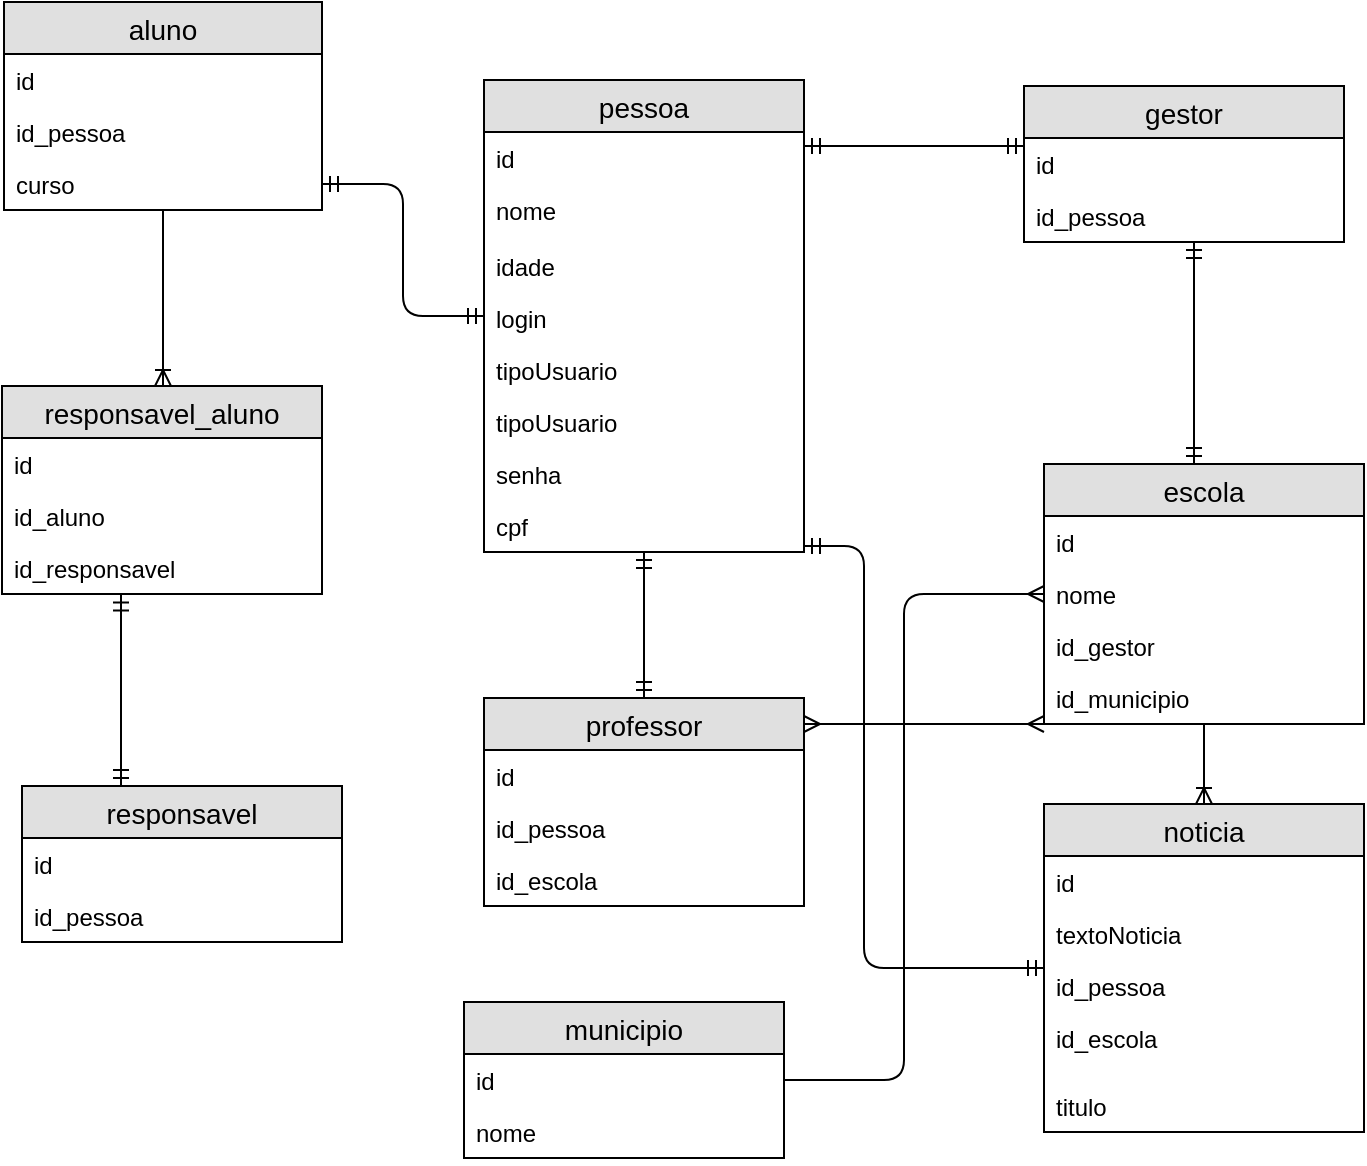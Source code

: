<mxfile version="10.7.5" type="github"><diagram id="BJjQL9QuDtMuhnQ_gJbK" name="Page-1"><mxGraphModel dx="1214" dy="587" grid="1" gridSize="10" guides="1" tooltips="1" connect="1" arrows="1" fold="1" page="1" pageScale="1" pageWidth="827" pageHeight="1169" math="0" shadow="0"><root><mxCell id="0"/><mxCell id="1" parent="0"/><mxCell id="4_5FNAx1ASMwFB8nzS7G-1" value="gestor" style="swimlane;fontStyle=0;childLayout=stackLayout;horizontal=1;startSize=26;fillColor=#e0e0e0;horizontalStack=0;resizeParent=1;resizeParentMax=0;resizeLast=0;collapsible=1;marginBottom=0;swimlaneFillColor=#ffffff;align=center;fontSize=14;" parent="1" vertex="1"><mxGeometry x="550" y="70" width="160" height="78" as="geometry"/></mxCell><mxCell id="4_5FNAx1ASMwFB8nzS7G-2" value="id" style="text;strokeColor=none;fillColor=none;spacingLeft=4;spacingRight=4;overflow=hidden;rotatable=0;points=[[0,0.5],[1,0.5]];portConstraint=eastwest;fontSize=12;" parent="4_5FNAx1ASMwFB8nzS7G-1" vertex="1"><mxGeometry y="26" width="160" height="26" as="geometry"/></mxCell><mxCell id="4_5FNAx1ASMwFB8nzS7G-3" value="id_pessoa" style="text;strokeColor=none;fillColor=none;spacingLeft=4;spacingRight=4;overflow=hidden;rotatable=0;points=[[0,0.5],[1,0.5]];portConstraint=eastwest;fontSize=12;" parent="4_5FNAx1ASMwFB8nzS7G-1" vertex="1"><mxGeometry y="52" width="160" height="26" as="geometry"/></mxCell><mxCell id="4_5FNAx1ASMwFB8nzS7G-5" value="escola" style="swimlane;fontStyle=0;childLayout=stackLayout;horizontal=1;startSize=26;fillColor=#e0e0e0;horizontalStack=0;resizeParent=1;resizeParentMax=0;resizeLast=0;collapsible=1;marginBottom=0;swimlaneFillColor=#ffffff;align=center;fontSize=14;" parent="1" vertex="1"><mxGeometry x="560" y="259" width="160" height="130" as="geometry"/></mxCell><mxCell id="4_5FNAx1ASMwFB8nzS7G-6" value="id" style="text;strokeColor=none;fillColor=none;spacingLeft=4;spacingRight=4;overflow=hidden;rotatable=0;points=[[0,0.5],[1,0.5]];portConstraint=eastwest;fontSize=12;" parent="4_5FNAx1ASMwFB8nzS7G-5" vertex="1"><mxGeometry y="26" width="160" height="26" as="geometry"/></mxCell><mxCell id="4_5FNAx1ASMwFB8nzS7G-7" value="nome" style="text;strokeColor=none;fillColor=none;spacingLeft=4;spacingRight=4;overflow=hidden;rotatable=0;points=[[0,0.5],[1,0.5]];portConstraint=eastwest;fontSize=12;" parent="4_5FNAx1ASMwFB8nzS7G-5" vertex="1"><mxGeometry y="52" width="160" height="26" as="geometry"/></mxCell><mxCell id="4_5FNAx1ASMwFB8nzS7G-47" value="id_gestor" style="text;strokeColor=none;fillColor=none;spacingLeft=4;spacingRight=4;overflow=hidden;rotatable=0;points=[[0,0.5],[1,0.5]];portConstraint=eastwest;fontSize=12;" parent="4_5FNAx1ASMwFB8nzS7G-5" vertex="1"><mxGeometry y="78" width="160" height="26" as="geometry"/></mxCell><mxCell id="4_5FNAx1ASMwFB8nzS7G-8" value="id_municipio" style="text;strokeColor=none;fillColor=none;spacingLeft=4;spacingRight=4;overflow=hidden;rotatable=0;points=[[0,0.5],[1,0.5]];portConstraint=eastwest;fontSize=12;" parent="4_5FNAx1ASMwFB8nzS7G-5" vertex="1"><mxGeometry y="104" width="160" height="26" as="geometry"/></mxCell><mxCell id="4_5FNAx1ASMwFB8nzS7G-9" value="aluno" style="swimlane;fontStyle=0;childLayout=stackLayout;horizontal=1;startSize=26;fillColor=#e0e0e0;horizontalStack=0;resizeParent=1;resizeParentMax=0;resizeLast=0;collapsible=1;marginBottom=0;swimlaneFillColor=#ffffff;align=center;fontSize=14;" parent="1" vertex="1"><mxGeometry x="40" y="28" width="159" height="104" as="geometry"><mxRectangle x="220" y="20" width="70" height="26" as="alternateBounds"/></mxGeometry></mxCell><mxCell id="4_5FNAx1ASMwFB8nzS7G-10" value="id" style="text;strokeColor=none;fillColor=none;spacingLeft=4;spacingRight=4;overflow=hidden;rotatable=0;points=[[0,0.5],[1,0.5]];portConstraint=eastwest;fontSize=12;" parent="4_5FNAx1ASMwFB8nzS7G-9" vertex="1"><mxGeometry y="26" width="159" height="26" as="geometry"/></mxCell><mxCell id="3_gmCdzSAKtn6K1j5WU8-15" value="id_pessoa" style="text;strokeColor=none;fillColor=none;spacingLeft=4;spacingRight=4;overflow=hidden;rotatable=0;points=[[0,0.5],[1,0.5]];portConstraint=eastwest;fontSize=12;" vertex="1" parent="4_5FNAx1ASMwFB8nzS7G-9"><mxGeometry y="52" width="159" height="26" as="geometry"/></mxCell><mxCell id="4_5FNAx1ASMwFB8nzS7G-33" value="curso" style="text;strokeColor=none;fillColor=none;spacingLeft=4;spacingRight=4;overflow=hidden;rotatable=0;points=[[0,0.5],[1,0.5]];portConstraint=eastwest;fontSize=12;" parent="4_5FNAx1ASMwFB8nzS7G-9" vertex="1"><mxGeometry y="78" width="159" height="26" as="geometry"/></mxCell><mxCell id="4_5FNAx1ASMwFB8nzS7G-13" value="responsavel" style="swimlane;fontStyle=0;childLayout=stackLayout;horizontal=1;startSize=26;fillColor=#e0e0e0;horizontalStack=0;resizeParent=1;resizeParentMax=0;resizeLast=0;collapsible=1;marginBottom=0;swimlaneFillColor=#ffffff;align=center;fontSize=14;" parent="1" vertex="1"><mxGeometry x="49" y="420" width="160" height="78" as="geometry"/></mxCell><mxCell id="4_5FNAx1ASMwFB8nzS7G-14" value="id" style="text;strokeColor=none;fillColor=none;spacingLeft=4;spacingRight=4;overflow=hidden;rotatable=0;points=[[0,0.5],[1,0.5]];portConstraint=eastwest;fontSize=12;" parent="4_5FNAx1ASMwFB8nzS7G-13" vertex="1"><mxGeometry y="26" width="160" height="26" as="geometry"/></mxCell><mxCell id="3_gmCdzSAKtn6K1j5WU8-4" value="id_pessoa" style="text;strokeColor=none;fillColor=none;spacingLeft=4;spacingRight=4;overflow=hidden;rotatable=0;points=[[0,0.5],[1,0.5]];portConstraint=eastwest;fontSize=12;" vertex="1" parent="4_5FNAx1ASMwFB8nzS7G-13"><mxGeometry y="52" width="160" height="26" as="geometry"/></mxCell><mxCell id="4_5FNAx1ASMwFB8nzS7G-17" value="professor" style="swimlane;fontStyle=0;childLayout=stackLayout;horizontal=1;startSize=26;fillColor=#e0e0e0;horizontalStack=0;resizeParent=1;resizeParentMax=0;resizeLast=0;collapsible=1;marginBottom=0;swimlaneFillColor=#ffffff;align=center;fontSize=14;" parent="1" vertex="1"><mxGeometry x="280" y="376" width="160" height="104" as="geometry"/></mxCell><mxCell id="4_5FNAx1ASMwFB8nzS7G-18" value="id" style="text;strokeColor=none;fillColor=none;spacingLeft=4;spacingRight=4;overflow=hidden;rotatable=0;points=[[0,0.5],[1,0.5]];portConstraint=eastwest;fontSize=12;" parent="4_5FNAx1ASMwFB8nzS7G-17" vertex="1"><mxGeometry y="26" width="160" height="26" as="geometry"/></mxCell><mxCell id="3_gmCdzSAKtn6K1j5WU8-17" value="id_pessoa" style="text;strokeColor=none;fillColor=none;spacingLeft=4;spacingRight=4;overflow=hidden;rotatable=0;points=[[0,0.5],[1,0.5]];portConstraint=eastwest;fontSize=12;" vertex="1" parent="4_5FNAx1ASMwFB8nzS7G-17"><mxGeometry y="52" width="160" height="26" as="geometry"/></mxCell><mxCell id="4_5FNAx1ASMwFB8nzS7G-19" value="id_escola" style="text;strokeColor=none;fillColor=none;spacingLeft=4;spacingRight=4;overflow=hidden;rotatable=0;points=[[0,0.5],[1,0.5]];portConstraint=eastwest;fontSize=12;" parent="4_5FNAx1ASMwFB8nzS7G-17" vertex="1"><mxGeometry y="78" width="160" height="26" as="geometry"/></mxCell><mxCell id="4_5FNAx1ASMwFB8nzS7G-25" value="municipio" style="swimlane;fontStyle=0;childLayout=stackLayout;horizontal=1;startSize=26;fillColor=#e0e0e0;horizontalStack=0;resizeParent=1;resizeParentMax=0;resizeLast=0;collapsible=1;marginBottom=0;swimlaneFillColor=#ffffff;align=center;fontSize=14;" parent="1" vertex="1"><mxGeometry x="270" y="528" width="160" height="78" as="geometry"/></mxCell><mxCell id="4_5FNAx1ASMwFB8nzS7G-26" value="id" style="text;strokeColor=none;fillColor=none;spacingLeft=4;spacingRight=4;overflow=hidden;rotatable=0;points=[[0,0.5],[1,0.5]];portConstraint=eastwest;fontSize=12;" parent="4_5FNAx1ASMwFB8nzS7G-25" vertex="1"><mxGeometry y="26" width="160" height="26" as="geometry"/></mxCell><mxCell id="4_5FNAx1ASMwFB8nzS7G-27" value="nome" style="text;strokeColor=none;fillColor=none;spacingLeft=4;spacingRight=4;overflow=hidden;rotatable=0;points=[[0,0.5],[1,0.5]];portConstraint=eastwest;fontSize=12;" parent="4_5FNAx1ASMwFB8nzS7G-25" vertex="1"><mxGeometry y="52" width="160" height="26" as="geometry"/></mxCell><mxCell id="4_5FNAx1ASMwFB8nzS7G-39" value="responsavel_aluno" style="swimlane;fontStyle=0;childLayout=stackLayout;horizontal=1;startSize=26;fillColor=#e0e0e0;horizontalStack=0;resizeParent=1;resizeParentMax=0;resizeLast=0;collapsible=1;marginBottom=0;swimlaneFillColor=#ffffff;align=center;fontSize=14;" parent="1" vertex="1"><mxGeometry x="39" y="220" width="160" height="104" as="geometry"/></mxCell><mxCell id="4_5FNAx1ASMwFB8nzS7G-40" value="id" style="text;strokeColor=none;fillColor=none;spacingLeft=4;spacingRight=4;overflow=hidden;rotatable=0;points=[[0,0.5],[1,0.5]];portConstraint=eastwest;fontSize=12;" parent="4_5FNAx1ASMwFB8nzS7G-39" vertex="1"><mxGeometry y="26" width="160" height="26" as="geometry"/></mxCell><mxCell id="4_5FNAx1ASMwFB8nzS7G-42" value="id_aluno" style="text;strokeColor=none;fillColor=none;spacingLeft=4;spacingRight=4;overflow=hidden;rotatable=0;points=[[0,0.5],[1,0.5]];portConstraint=eastwest;fontSize=12;" parent="4_5FNAx1ASMwFB8nzS7G-39" vertex="1"><mxGeometry y="52" width="160" height="26" as="geometry"/></mxCell><mxCell id="3_gmCdzSAKtn6K1j5WU8-16" value="id_responsavel" style="text;strokeColor=none;fillColor=none;spacingLeft=4;spacingRight=4;overflow=hidden;rotatable=0;points=[[0,0.5],[1,0.5]];portConstraint=eastwest;fontSize=12;" vertex="1" parent="4_5FNAx1ASMwFB8nzS7G-39"><mxGeometry y="78" width="160" height="26" as="geometry"/></mxCell><mxCell id="4_5FNAx1ASMwFB8nzS7G-48" value="noticia" style="swimlane;fontStyle=0;childLayout=stackLayout;horizontal=1;startSize=26;fillColor=#e0e0e0;horizontalStack=0;resizeParent=1;resizeParentMax=0;resizeLast=0;collapsible=1;marginBottom=0;swimlaneFillColor=#ffffff;align=center;fontSize=14;" parent="1" vertex="1"><mxGeometry x="560" y="429" width="160" height="164" as="geometry"/></mxCell><mxCell id="4_5FNAx1ASMwFB8nzS7G-49" value="id" style="text;strokeColor=none;fillColor=none;spacingLeft=4;spacingRight=4;overflow=hidden;rotatable=0;points=[[0,0.5],[1,0.5]];portConstraint=eastwest;fontSize=12;" parent="4_5FNAx1ASMwFB8nzS7G-48" vertex="1"><mxGeometry y="26" width="160" height="26" as="geometry"/></mxCell><mxCell id="4_5FNAx1ASMwFB8nzS7G-50" value="textoNoticia" style="text;strokeColor=none;fillColor=none;spacingLeft=4;spacingRight=4;overflow=hidden;rotatable=0;points=[[0,0.5],[1,0.5]];portConstraint=eastwest;fontSize=12;" parent="4_5FNAx1ASMwFB8nzS7G-48" vertex="1"><mxGeometry y="52" width="160" height="26" as="geometry"/></mxCell><mxCell id="4_5FNAx1ASMwFB8nzS7G-55" value="id_pessoa" style="text;strokeColor=none;fillColor=none;spacingLeft=4;spacingRight=4;overflow=hidden;rotatable=0;points=[[0,0.5],[1,0.5]];portConstraint=eastwest;fontSize=12;" parent="4_5FNAx1ASMwFB8nzS7G-48" vertex="1"><mxGeometry y="78" width="160" height="26" as="geometry"/></mxCell><mxCell id="4_5FNAx1ASMwFB8nzS7G-53" value="id_escola" style="text;strokeColor=none;fillColor=none;spacingLeft=4;spacingRight=4;overflow=hidden;rotatable=0;points=[[0,0.5],[1,0.5]];portConstraint=eastwest;fontSize=12;" parent="4_5FNAx1ASMwFB8nzS7G-48" vertex="1"><mxGeometry y="104" width="160" height="34" as="geometry"/></mxCell><mxCell id="4_5FNAx1ASMwFB8nzS7G-51" value="titulo" style="text;strokeColor=none;fillColor=none;spacingLeft=4;spacingRight=4;overflow=hidden;rotatable=0;points=[[0,0.5],[1,0.5]];portConstraint=eastwest;fontSize=12;" parent="4_5FNAx1ASMwFB8nzS7G-48" vertex="1"><mxGeometry y="138" width="160" height="26" as="geometry"/></mxCell><mxCell id="3_gmCdzSAKtn6K1j5WU8-22" value="pessoa" style="swimlane;fontStyle=0;childLayout=stackLayout;horizontal=1;startSize=26;fillColor=#e0e0e0;horizontalStack=0;resizeParent=1;resizeParentMax=0;resizeLast=0;collapsible=1;marginBottom=0;swimlaneFillColor=#ffffff;align=center;fontSize=14;" vertex="1" parent="1"><mxGeometry x="280" y="67" width="160" height="236" as="geometry"/></mxCell><mxCell id="3_gmCdzSAKtn6K1j5WU8-23" value="id" style="text;strokeColor=none;fillColor=none;spacingLeft=4;spacingRight=4;overflow=hidden;rotatable=0;points=[[0,0.5],[1,0.5]];portConstraint=eastwest;fontSize=12;" vertex="1" parent="3_gmCdzSAKtn6K1j5WU8-22"><mxGeometry y="26" width="160" height="26" as="geometry"/></mxCell><mxCell id="3_gmCdzSAKtn6K1j5WU8-24" value="nome" style="text;strokeColor=none;fillColor=none;spacingLeft=4;spacingRight=4;overflow=hidden;rotatable=0;points=[[0,0.5],[1,0.5]];portConstraint=eastwest;fontSize=12;" vertex="1" parent="3_gmCdzSAKtn6K1j5WU8-22"><mxGeometry y="52" width="160" height="28" as="geometry"/></mxCell><mxCell id="3_gmCdzSAKtn6K1j5WU8-29" value="idade" style="text;strokeColor=none;fillColor=none;spacingLeft=4;spacingRight=4;overflow=hidden;rotatable=0;points=[[0,0.5],[1,0.5]];portConstraint=eastwest;fontSize=12;" vertex="1" parent="3_gmCdzSAKtn6K1j5WU8-22"><mxGeometry y="80" width="160" height="26" as="geometry"/></mxCell><mxCell id="3_gmCdzSAKtn6K1j5WU8-26" value="login" style="text;strokeColor=none;fillColor=none;spacingLeft=4;spacingRight=4;overflow=hidden;rotatable=0;points=[[0,0.5],[1,0.5]];portConstraint=eastwest;fontSize=12;" vertex="1" parent="3_gmCdzSAKtn6K1j5WU8-22"><mxGeometry y="106" width="160" height="26" as="geometry"/></mxCell><mxCell id="3_gmCdzSAKtn6K1j5WU8-32" value="tipoUsuario" style="text;strokeColor=none;fillColor=none;spacingLeft=4;spacingRight=4;overflow=hidden;rotatable=0;points=[[0,0.5],[1,0.5]];portConstraint=eastwest;fontSize=12;" vertex="1" parent="3_gmCdzSAKtn6K1j5WU8-22"><mxGeometry y="132" width="160" height="26" as="geometry"/></mxCell><mxCell id="3_gmCdzSAKtn6K1j5WU8-28" value="tipoUsuario" style="text;strokeColor=none;fillColor=none;spacingLeft=4;spacingRight=4;overflow=hidden;rotatable=0;points=[[0,0.5],[1,0.5]];portConstraint=eastwest;fontSize=12;" vertex="1" parent="3_gmCdzSAKtn6K1j5WU8-22"><mxGeometry y="158" width="160" height="26" as="geometry"/></mxCell><mxCell id="3_gmCdzSAKtn6K1j5WU8-27" value="senha" style="text;strokeColor=none;fillColor=none;spacingLeft=4;spacingRight=4;overflow=hidden;rotatable=0;points=[[0,0.5],[1,0.5]];portConstraint=eastwest;fontSize=12;" vertex="1" parent="3_gmCdzSAKtn6K1j5WU8-22"><mxGeometry y="184" width="160" height="26" as="geometry"/></mxCell><mxCell id="3_gmCdzSAKtn6K1j5WU8-25" value="cpf" style="text;strokeColor=none;fillColor=none;spacingLeft=4;spacingRight=4;overflow=hidden;rotatable=0;points=[[0,0.5],[1,0.5]];portConstraint=eastwest;fontSize=12;" vertex="1" parent="3_gmCdzSAKtn6K1j5WU8-22"><mxGeometry y="210" width="160" height="26" as="geometry"/></mxCell><mxCell id="3_gmCdzSAKtn6K1j5WU8-39" value="" style="edgeStyle=elbowEdgeStyle;fontSize=12;html=1;endArrow=ERoneToMany;" edge="1" parent="1" source="4_5FNAx1ASMwFB8nzS7G-33" target="4_5FNAx1ASMwFB8nzS7G-39"><mxGeometry width="100" height="100" relative="1" as="geometry"><mxPoint x="80" y="220" as="sourcePoint"/><mxPoint x="180" y="120" as="targetPoint"/></mxGeometry></mxCell><mxCell id="3_gmCdzSAKtn6K1j5WU8-40" value="" style="edgeStyle=elbowEdgeStyle;fontSize=12;html=1;endArrow=ERmandOne;startArrow=ERmandOne;entryX=0.373;entryY=1.01;entryDx=0;entryDy=0;entryPerimeter=0;" edge="1" parent="1" source="4_5FNAx1ASMwFB8nzS7G-13" target="3_gmCdzSAKtn6K1j5WU8-16"><mxGeometry width="100" height="100" relative="1" as="geometry"><mxPoint x="120" y="440" as="sourcePoint"/><mxPoint x="220" y="340" as="targetPoint"/></mxGeometry></mxCell><mxCell id="3_gmCdzSAKtn6K1j5WU8-42" value="" style="edgeStyle=elbowEdgeStyle;fontSize=12;html=1;endArrow=ERmandOne;startArrow=ERmandOne;" edge="1" parent="1" source="4_5FNAx1ASMwFB8nzS7G-17" target="3_gmCdzSAKtn6K1j5WU8-25"><mxGeometry width="100" height="100" relative="1" as="geometry"><mxPoint x="350" y="340" as="sourcePoint"/><mxPoint x="450" y="240" as="targetPoint"/></mxGeometry></mxCell><mxCell id="3_gmCdzSAKtn6K1j5WU8-43" value="" style="edgeStyle=elbowEdgeStyle;fontSize=12;html=1;endArrow=ERmandOne;startArrow=ERmandOne;" edge="1" parent="1" source="3_gmCdzSAKtn6K1j5WU8-22" target="4_5FNAx1ASMwFB8nzS7G-1"><mxGeometry width="100" height="100" relative="1" as="geometry"><mxPoint x="480" y="210" as="sourcePoint"/><mxPoint x="580" y="110" as="targetPoint"/><Array as="points"><mxPoint x="500" y="100"/></Array></mxGeometry></mxCell><mxCell id="3_gmCdzSAKtn6K1j5WU8-44" value="" style="edgeStyle=elbowEdgeStyle;fontSize=12;html=1;endArrow=ERmandOne;startArrow=ERmandOne;" edge="1" parent="1" source="4_5FNAx1ASMwFB8nzS7G-5" target="4_5FNAx1ASMwFB8nzS7G-3"><mxGeometry width="100" height="100" relative="1" as="geometry"><mxPoint x="580" y="210" as="sourcePoint"/><mxPoint x="680" y="110" as="targetPoint"/></mxGeometry></mxCell><mxCell id="3_gmCdzSAKtn6K1j5WU8-45" value="" style="edgeStyle=elbowEdgeStyle;fontSize=12;html=1;endArrow=ERmandOne;startArrow=ERmandOne;" edge="1" parent="1" source="4_5FNAx1ASMwFB8nzS7G-48" target="3_gmCdzSAKtn6K1j5WU8-22"><mxGeometry width="100" height="100" relative="1" as="geometry"><mxPoint x="400" y="280" as="sourcePoint"/><mxPoint x="500" y="180" as="targetPoint"/><Array as="points"><mxPoint x="470" y="300"/><mxPoint x="510" y="320"/></Array></mxGeometry></mxCell><mxCell id="3_gmCdzSAKtn6K1j5WU8-46" value="" style="edgeStyle=elbowEdgeStyle;fontSize=12;html=1;endArrow=ERmany;" edge="1" parent="1" source="4_5FNAx1ASMwFB8nzS7G-25" target="4_5FNAx1ASMwFB8nzS7G-5"><mxGeometry width="100" height="100" relative="1" as="geometry"><mxPoint x="560" y="360" as="sourcePoint"/><mxPoint x="660" y="260" as="targetPoint"/><Array as="points"><mxPoint x="490" y="410"/></Array></mxGeometry></mxCell><mxCell id="3_gmCdzSAKtn6K1j5WU8-48" value="" style="edgeStyle=elbowEdgeStyle;fontSize=12;html=1;endArrow=ERmany;startArrow=ERmany;" edge="1" parent="1" source="4_5FNAx1ASMwFB8nzS7G-17" target="4_5FNAx1ASMwFB8nzS7G-5"><mxGeometry width="100" height="100" relative="1" as="geometry"><mxPoint x="380" y="480" as="sourcePoint"/><mxPoint x="480" y="380" as="targetPoint"/><Array as="points"><mxPoint x="580" y="380"/><mxPoint x="530" y="360"/></Array></mxGeometry></mxCell><mxCell id="3_gmCdzSAKtn6K1j5WU8-50" value="" style="edgeStyle=elbowEdgeStyle;fontSize=12;html=1;endArrow=ERoneToMany;" edge="1" parent="1" source="4_5FNAx1ASMwFB8nzS7G-5" target="4_5FNAx1ASMwFB8nzS7G-48"><mxGeometry width="100" height="100" relative="1" as="geometry"><mxPoint x="670" y="530" as="sourcePoint"/><mxPoint x="770" y="430" as="targetPoint"/></mxGeometry></mxCell><mxCell id="3_gmCdzSAKtn6K1j5WU8-31" value="" style="edgeStyle=elbowEdgeStyle;fontSize=12;html=1;endArrow=ERmandOne;startArrow=ERmandOne;exitX=1;exitY=0.5;exitDx=0;exitDy=0;" edge="1" parent="1" source="4_5FNAx1ASMwFB8nzS7G-33" target="3_gmCdzSAKtn6K1j5WU8-22"><mxGeometry width="100" height="100" relative="1" as="geometry"><mxPoint x="190" y="150" as="sourcePoint"/><mxPoint x="290" y="50" as="targetPoint"/></mxGeometry></mxCell></root></mxGraphModel></diagram></mxfile>